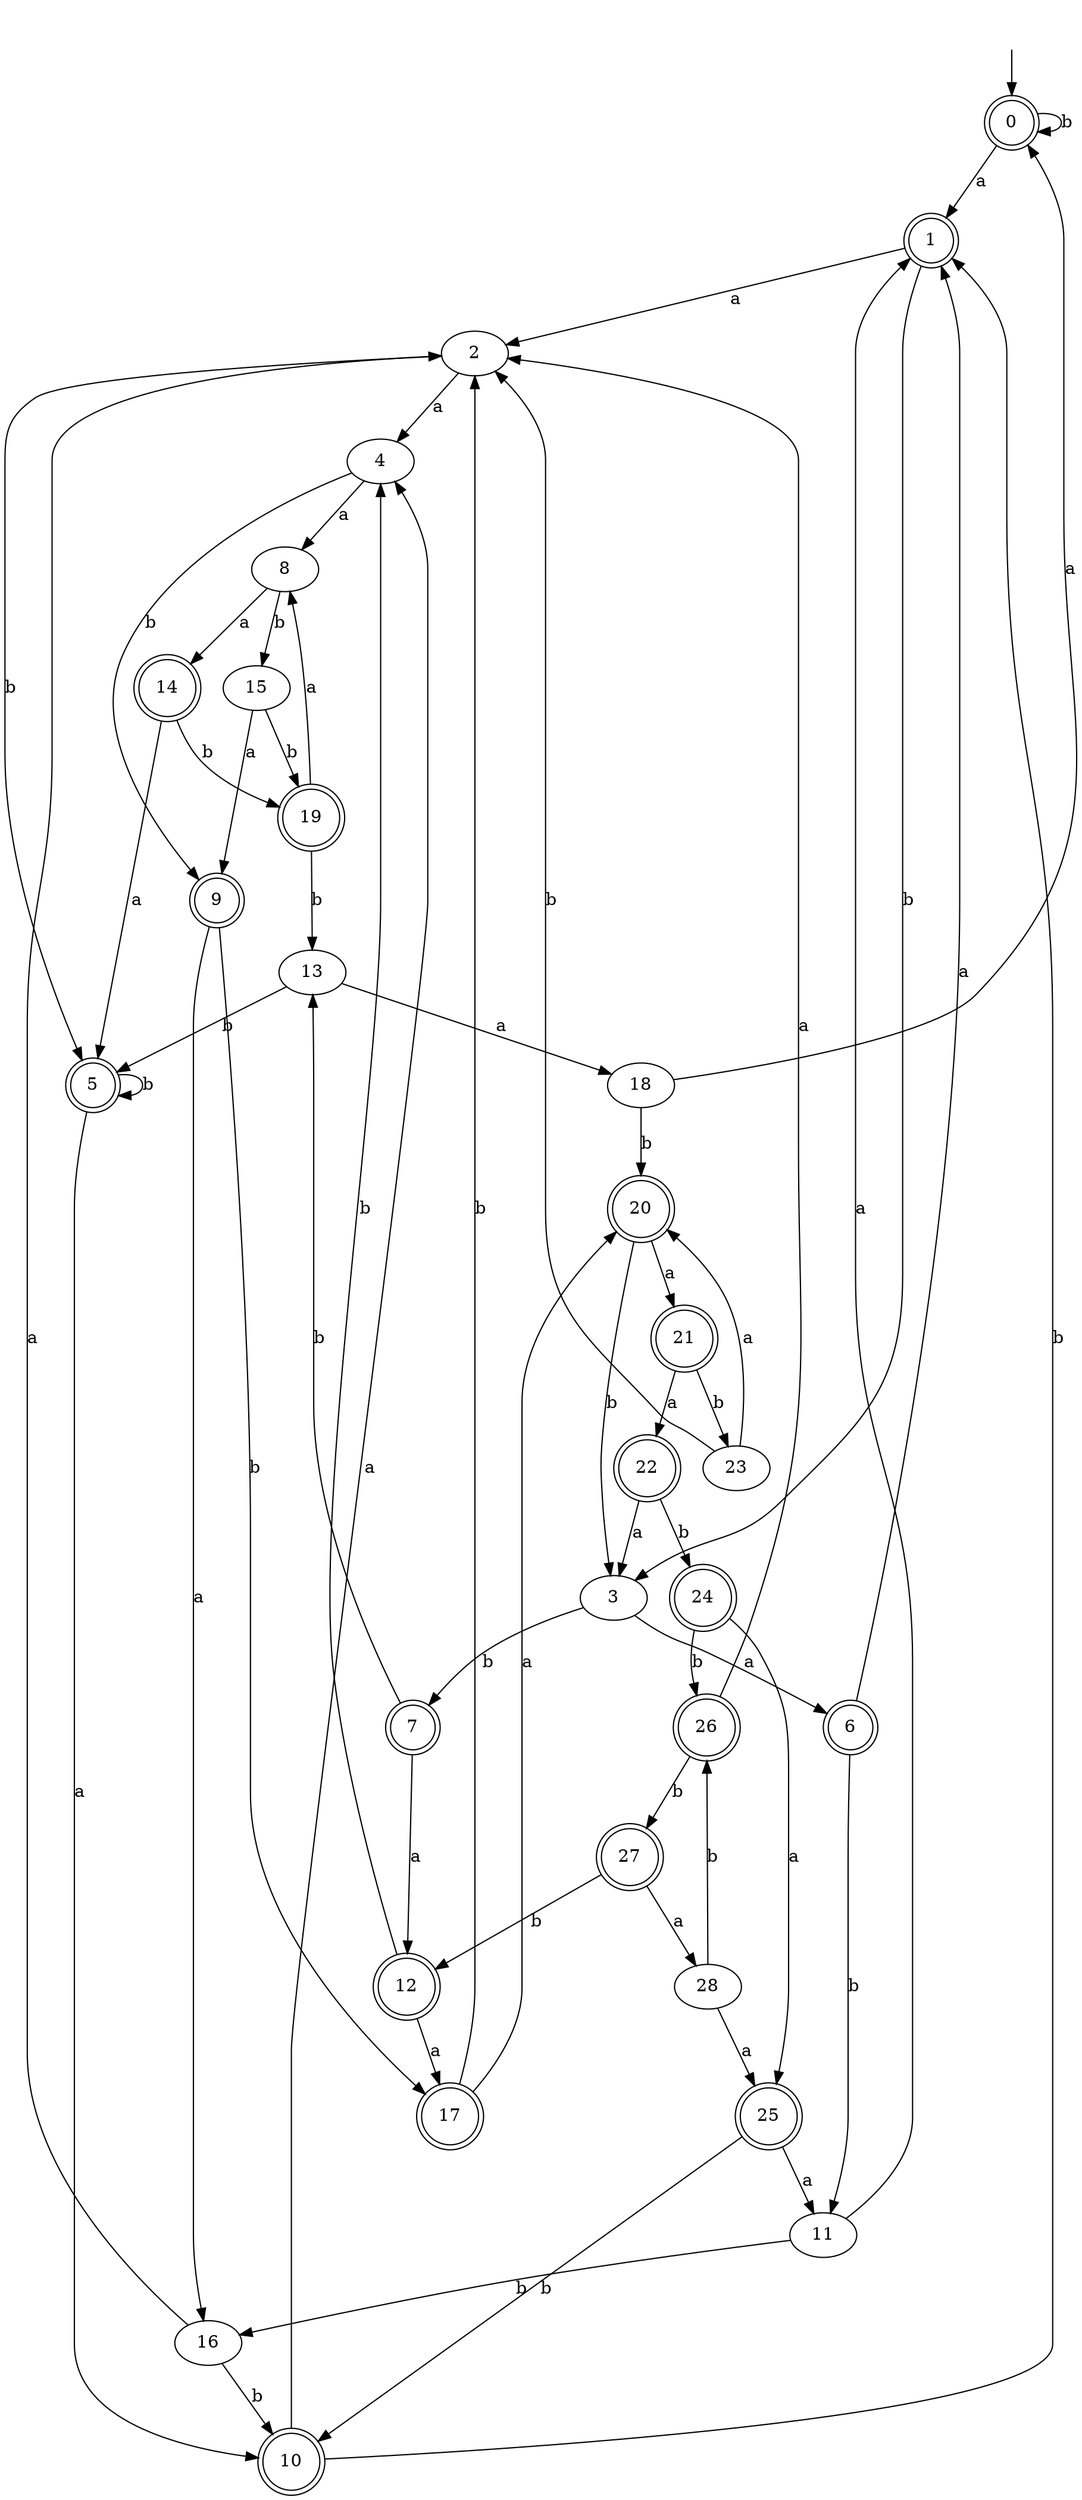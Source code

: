 digraph RandomDFA {
  __start0 [label="", shape=none];
  __start0 -> 0 [label=""];
  0 [shape=circle] [shape=doublecircle]
  0 -> 1 [label="a"]
  0 -> 0 [label="b"]
  1 [shape=doublecircle]
  1 -> 2 [label="a"]
  1 -> 3 [label="b"]
  2
  2 -> 4 [label="a"]
  2 -> 5 [label="b"]
  3
  3 -> 6 [label="a"]
  3 -> 7 [label="b"]
  4
  4 -> 8 [label="a"]
  4 -> 9 [label="b"]
  5 [shape=doublecircle]
  5 -> 10 [label="a"]
  5 -> 5 [label="b"]
  6 [shape=doublecircle]
  6 -> 1 [label="a"]
  6 -> 11 [label="b"]
  7 [shape=doublecircle]
  7 -> 12 [label="a"]
  7 -> 13 [label="b"]
  8
  8 -> 14 [label="a"]
  8 -> 15 [label="b"]
  9 [shape=doublecircle]
  9 -> 16 [label="a"]
  9 -> 17 [label="b"]
  10 [shape=doublecircle]
  10 -> 4 [label="a"]
  10 -> 1 [label="b"]
  11
  11 -> 1 [label="a"]
  11 -> 16 [label="b"]
  12 [shape=doublecircle]
  12 -> 17 [label="a"]
  12 -> 4 [label="b"]
  13
  13 -> 18 [label="a"]
  13 -> 5 [label="b"]
  14 [shape=doublecircle]
  14 -> 5 [label="a"]
  14 -> 19 [label="b"]
  15
  15 -> 9 [label="a"]
  15 -> 19 [label="b"]
  16
  16 -> 2 [label="a"]
  16 -> 10 [label="b"]
  17 [shape=doublecircle]
  17 -> 20 [label="a"]
  17 -> 2 [label="b"]
  18
  18 -> 0 [label="a"]
  18 -> 20 [label="b"]
  19 [shape=doublecircle]
  19 -> 8 [label="a"]
  19 -> 13 [label="b"]
  20 [shape=doublecircle]
  20 -> 21 [label="a"]
  20 -> 3 [label="b"]
  21 [shape=doublecircle]
  21 -> 22 [label="a"]
  21 -> 23 [label="b"]
  22 [shape=doublecircle]
  22 -> 3 [label="a"]
  22 -> 24 [label="b"]
  23
  23 -> 20 [label="a"]
  23 -> 2 [label="b"]
  24 [shape=doublecircle]
  24 -> 25 [label="a"]
  24 -> 26 [label="b"]
  25 [shape=doublecircle]
  25 -> 11 [label="a"]
  25 -> 10 [label="b"]
  26 [shape=doublecircle]
  26 -> 2 [label="a"]
  26 -> 27 [label="b"]
  27 [shape=doublecircle]
  27 -> 28 [label="a"]
  27 -> 12 [label="b"]
  28
  28 -> 25 [label="a"]
  28 -> 26 [label="b"]
}

